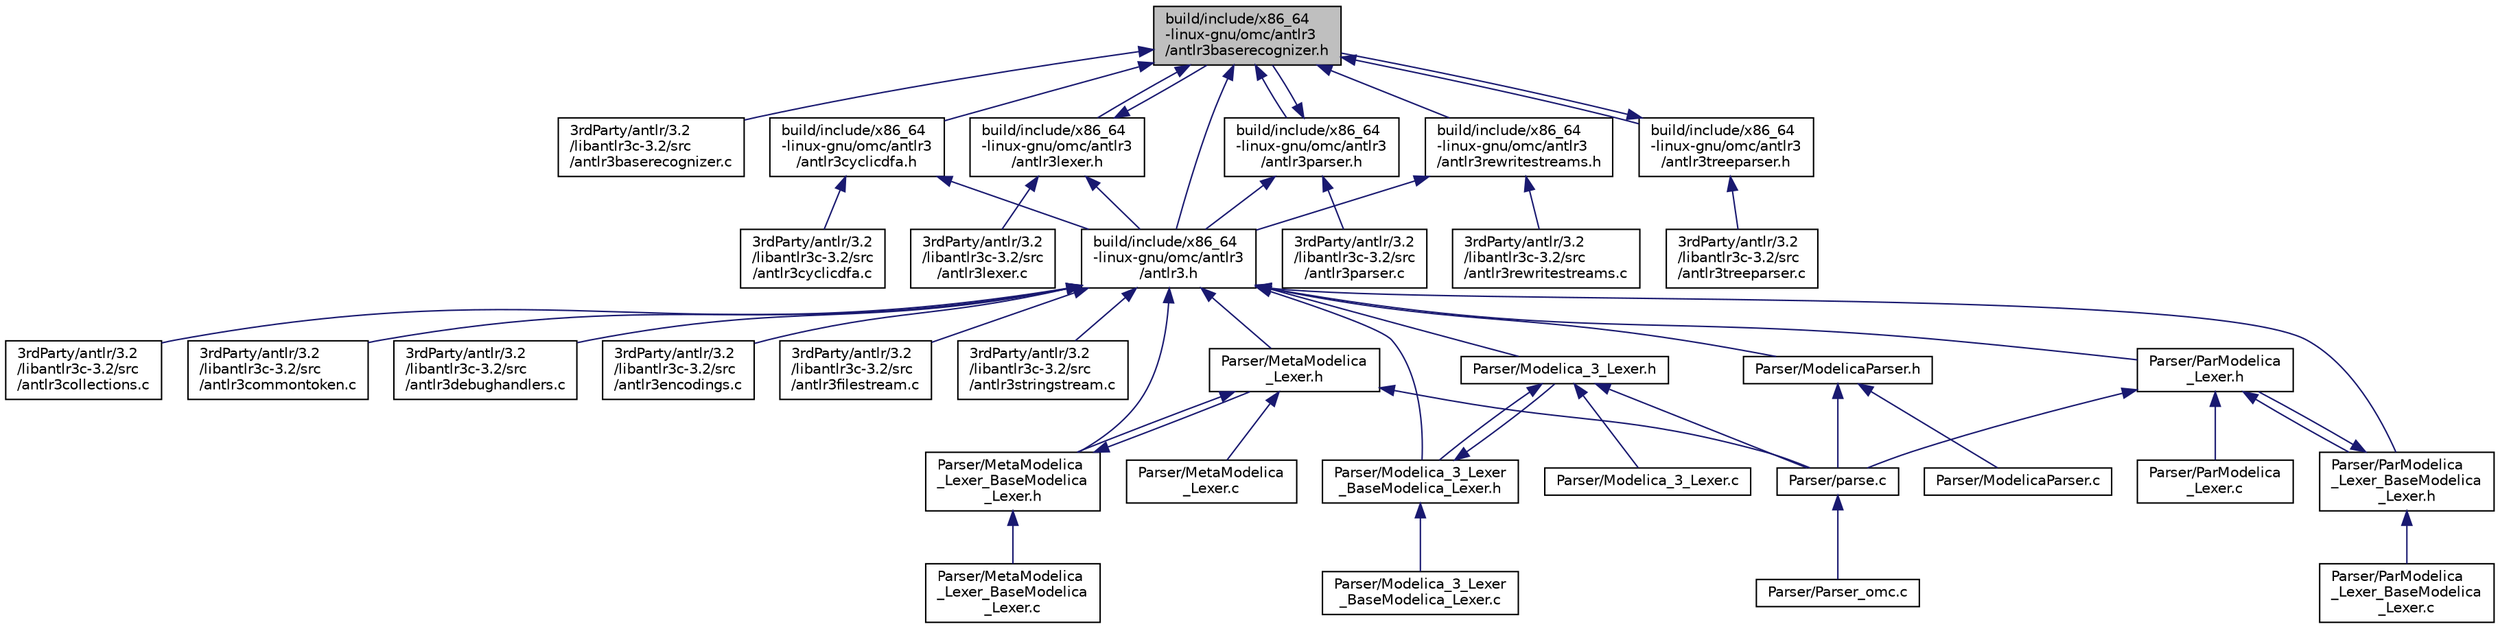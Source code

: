 digraph "build/include/x86_64-linux-gnu/omc/antlr3/antlr3baserecognizer.h"
{
  edge [fontname="Helvetica",fontsize="10",labelfontname="Helvetica",labelfontsize="10"];
  node [fontname="Helvetica",fontsize="10",shape=record];
  Node42 [label="build/include/x86_64\l-linux-gnu/omc/antlr3\l/antlr3baserecognizer.h",height=0.2,width=0.4,color="black", fillcolor="grey75", style="filled", fontcolor="black"];
  Node42 -> Node43 [dir="back",color="midnightblue",fontsize="10",style="solid",fontname="Helvetica"];
  Node43 [label="3rdParty/antlr/3.2\l/libantlr3c-3.2/src\l/antlr3baserecognizer.c",height=0.2,width=0.4,color="black", fillcolor="white", style="filled",URL="$d6/d88/antlr3baserecognizer_8c.html"];
  Node42 -> Node44 [dir="back",color="midnightblue",fontsize="10",style="solid",fontname="Helvetica"];
  Node44 [label="build/include/x86_64\l-linux-gnu/omc/antlr3\l/antlr3.h",height=0.2,width=0.4,color="black", fillcolor="white", style="filled",URL="$dc/d25/build_2include_2x86__64-linux-gnu_2omc_2antlr3_2antlr3_8h.html"];
  Node44 -> Node45 [dir="back",color="midnightblue",fontsize="10",style="solid",fontname="Helvetica"];
  Node45 [label="3rdParty/antlr/3.2\l/libantlr3c-3.2/src\l/antlr3collections.c",height=0.2,width=0.4,color="black", fillcolor="white", style="filled",URL="$dc/d57/antlr3collections_8c.html"];
  Node44 -> Node46 [dir="back",color="midnightblue",fontsize="10",style="solid",fontname="Helvetica"];
  Node46 [label="3rdParty/antlr/3.2\l/libantlr3c-3.2/src\l/antlr3commontoken.c",height=0.2,width=0.4,color="black", fillcolor="white", style="filled",URL="$dd/ddc/antlr3commontoken_8c.html"];
  Node44 -> Node47 [dir="back",color="midnightblue",fontsize="10",style="solid",fontname="Helvetica"];
  Node47 [label="3rdParty/antlr/3.2\l/libantlr3c-3.2/src\l/antlr3debughandlers.c",height=0.2,width=0.4,color="black", fillcolor="white", style="filled",URL="$d7/dd3/antlr3debughandlers_8c.html"];
  Node44 -> Node48 [dir="back",color="midnightblue",fontsize="10",style="solid",fontname="Helvetica"];
  Node48 [label="3rdParty/antlr/3.2\l/libantlr3c-3.2/src\l/antlr3encodings.c",height=0.2,width=0.4,color="black", fillcolor="white", style="filled",URL="$d5/d48/antlr3encodings_8c.html"];
  Node44 -> Node49 [dir="back",color="midnightblue",fontsize="10",style="solid",fontname="Helvetica"];
  Node49 [label="3rdParty/antlr/3.2\l/libantlr3c-3.2/src\l/antlr3filestream.c",height=0.2,width=0.4,color="black", fillcolor="white", style="filled",URL="$d4/db3/antlr3filestream_8c.html",tooltip="The ANTLR3 C filestream is used when the source character stream is a filesystem based input set and ..."];
  Node44 -> Node50 [dir="back",color="midnightblue",fontsize="10",style="solid",fontname="Helvetica"];
  Node50 [label="3rdParty/antlr/3.2\l/libantlr3c-3.2/src\l/antlr3stringstream.c",height=0.2,width=0.4,color="black", fillcolor="white", style="filled",URL="$d2/d1c/antlr3stringstream_8c.html"];
  Node44 -> Node51 [dir="back",color="midnightblue",fontsize="10",style="solid",fontname="Helvetica"];
  Node51 [label="Parser/MetaModelica\l_Lexer.h",height=0.2,width=0.4,color="black", fillcolor="white", style="filled",URL="$d4/dce/_meta_modelica___lexer_8h.html"];
  Node51 -> Node52 [dir="back",color="midnightblue",fontsize="10",style="solid",fontname="Helvetica"];
  Node52 [label="Parser/MetaModelica\l_Lexer.c",height=0.2,width=0.4,color="black", fillcolor="white", style="filled",URL="$df/d26/_meta_modelica___lexer_8c.html"];
  Node51 -> Node53 [dir="back",color="midnightblue",fontsize="10",style="solid",fontname="Helvetica"];
  Node53 [label="Parser/MetaModelica\l_Lexer_BaseModelica\l_Lexer.h",height=0.2,width=0.4,color="black", fillcolor="white", style="filled",URL="$de/d95/_meta_modelica___lexer___base_modelica___lexer_8h.html"];
  Node53 -> Node51 [dir="back",color="midnightblue",fontsize="10",style="solid",fontname="Helvetica"];
  Node53 -> Node54 [dir="back",color="midnightblue",fontsize="10",style="solid",fontname="Helvetica"];
  Node54 [label="Parser/MetaModelica\l_Lexer_BaseModelica\l_Lexer.c",height=0.2,width=0.4,color="black", fillcolor="white", style="filled",URL="$df/db5/_meta_modelica___lexer___base_modelica___lexer_8c.html"];
  Node51 -> Node55 [dir="back",color="midnightblue",fontsize="10",style="solid",fontname="Helvetica"];
  Node55 [label="Parser/parse.c",height=0.2,width=0.4,color="black", fillcolor="white", style="filled",URL="$d9/db9/_parser_2parse_8c.html"];
  Node55 -> Node56 [dir="back",color="midnightblue",fontsize="10",style="solid",fontname="Helvetica"];
  Node56 [label="Parser/Parser_omc.c",height=0.2,width=0.4,color="black", fillcolor="white", style="filled",URL="$d8/def/_parser__omc_8c.html"];
  Node44 -> Node53 [dir="back",color="midnightblue",fontsize="10",style="solid",fontname="Helvetica"];
  Node44 -> Node57 [dir="back",color="midnightblue",fontsize="10",style="solid",fontname="Helvetica"];
  Node57 [label="Parser/Modelica_3_Lexer.h",height=0.2,width=0.4,color="black", fillcolor="white", style="filled",URL="$d1/d97/_modelica__3___lexer_8h.html"];
  Node57 -> Node58 [dir="back",color="midnightblue",fontsize="10",style="solid",fontname="Helvetica"];
  Node58 [label="Parser/Modelica_3_Lexer.c",height=0.2,width=0.4,color="black", fillcolor="white", style="filled",URL="$d2/dad/_modelica__3___lexer_8c.html"];
  Node57 -> Node59 [dir="back",color="midnightblue",fontsize="10",style="solid",fontname="Helvetica"];
  Node59 [label="Parser/Modelica_3_Lexer\l_BaseModelica_Lexer.h",height=0.2,width=0.4,color="black", fillcolor="white", style="filled",URL="$d5/d25/_modelica__3___lexer___base_modelica___lexer_8h.html"];
  Node59 -> Node57 [dir="back",color="midnightblue",fontsize="10",style="solid",fontname="Helvetica"];
  Node59 -> Node60 [dir="back",color="midnightblue",fontsize="10",style="solid",fontname="Helvetica"];
  Node60 [label="Parser/Modelica_3_Lexer\l_BaseModelica_Lexer.c",height=0.2,width=0.4,color="black", fillcolor="white", style="filled",URL="$de/d7d/_modelica__3___lexer___base_modelica___lexer_8c.html"];
  Node57 -> Node55 [dir="back",color="midnightblue",fontsize="10",style="solid",fontname="Helvetica"];
  Node44 -> Node59 [dir="back",color="midnightblue",fontsize="10",style="solid",fontname="Helvetica"];
  Node44 -> Node61 [dir="back",color="midnightblue",fontsize="10",style="solid",fontname="Helvetica"];
  Node61 [label="Parser/ModelicaParser.h",height=0.2,width=0.4,color="black", fillcolor="white", style="filled",URL="$d7/d6e/_modelica_parser_8h.html"];
  Node61 -> Node62 [dir="back",color="midnightblue",fontsize="10",style="solid",fontname="Helvetica"];
  Node62 [label="Parser/ModelicaParser.c",height=0.2,width=0.4,color="black", fillcolor="white", style="filled",URL="$d6/d37/_modelica_parser_8c.html"];
  Node61 -> Node55 [dir="back",color="midnightblue",fontsize="10",style="solid",fontname="Helvetica"];
  Node44 -> Node63 [dir="back",color="midnightblue",fontsize="10",style="solid",fontname="Helvetica"];
  Node63 [label="Parser/ParModelica\l_Lexer.h",height=0.2,width=0.4,color="black", fillcolor="white", style="filled",URL="$d5/d88/_par_modelica___lexer_8h.html"];
  Node63 -> Node64 [dir="back",color="midnightblue",fontsize="10",style="solid",fontname="Helvetica"];
  Node64 [label="Parser/ParModelica\l_Lexer.c",height=0.2,width=0.4,color="black", fillcolor="white", style="filled",URL="$de/d93/_par_modelica___lexer_8c.html"];
  Node63 -> Node65 [dir="back",color="midnightblue",fontsize="10",style="solid",fontname="Helvetica"];
  Node65 [label="Parser/ParModelica\l_Lexer_BaseModelica\l_Lexer.h",height=0.2,width=0.4,color="black", fillcolor="white", style="filled",URL="$dc/d6e/_par_modelica___lexer___base_modelica___lexer_8h.html"];
  Node65 -> Node63 [dir="back",color="midnightblue",fontsize="10",style="solid",fontname="Helvetica"];
  Node65 -> Node66 [dir="back",color="midnightblue",fontsize="10",style="solid",fontname="Helvetica"];
  Node66 [label="Parser/ParModelica\l_Lexer_BaseModelica\l_Lexer.c",height=0.2,width=0.4,color="black", fillcolor="white", style="filled",URL="$de/da6/_par_modelica___lexer___base_modelica___lexer_8c.html"];
  Node63 -> Node55 [dir="back",color="midnightblue",fontsize="10",style="solid",fontname="Helvetica"];
  Node44 -> Node65 [dir="back",color="midnightblue",fontsize="10",style="solid",fontname="Helvetica"];
  Node42 -> Node67 [dir="back",color="midnightblue",fontsize="10",style="solid",fontname="Helvetica"];
  Node67 [label="build/include/x86_64\l-linux-gnu/omc/antlr3\l/antlr3cyclicdfa.h",height=0.2,width=0.4,color="black", fillcolor="white", style="filled",URL="$dc/de6/build_2include_2x86__64-linux-gnu_2omc_2antlr3_2antlr3cyclicdfa_8h.html"];
  Node67 -> Node68 [dir="back",color="midnightblue",fontsize="10",style="solid",fontname="Helvetica"];
  Node68 [label="3rdParty/antlr/3.2\l/libantlr3c-3.2/src\l/antlr3cyclicdfa.c",height=0.2,width=0.4,color="black", fillcolor="white", style="filled",URL="$d6/d1b/antlr3cyclicdfa_8c.html"];
  Node67 -> Node44 [dir="back",color="midnightblue",fontsize="10",style="solid",fontname="Helvetica"];
  Node42 -> Node69 [dir="back",color="midnightblue",fontsize="10",style="solid",fontname="Helvetica"];
  Node69 [label="build/include/x86_64\l-linux-gnu/omc/antlr3\l/antlr3lexer.h",height=0.2,width=0.4,color="black", fillcolor="white", style="filled",URL="$d0/de5/build_2include_2x86__64-linux-gnu_2omc_2antlr3_2antlr3lexer_8h.html"];
  Node69 -> Node70 [dir="back",color="midnightblue",fontsize="10",style="solid",fontname="Helvetica"];
  Node70 [label="3rdParty/antlr/3.2\l/libantlr3c-3.2/src\l/antlr3lexer.c",height=0.2,width=0.4,color="black", fillcolor="white", style="filled",URL="$dc/d73/antlr3lexer_8c.html"];
  Node69 -> Node44 [dir="back",color="midnightblue",fontsize="10",style="solid",fontname="Helvetica"];
  Node69 -> Node42 [dir="back",color="midnightblue",fontsize="10",style="solid",fontname="Helvetica"];
  Node42 -> Node71 [dir="back",color="midnightblue",fontsize="10",style="solid",fontname="Helvetica"];
  Node71 [label="build/include/x86_64\l-linux-gnu/omc/antlr3\l/antlr3parser.h",height=0.2,width=0.4,color="black", fillcolor="white", style="filled",URL="$de/d69/build_2include_2x86__64-linux-gnu_2omc_2antlr3_2antlr3parser_8h.html"];
  Node71 -> Node72 [dir="back",color="midnightblue",fontsize="10",style="solid",fontname="Helvetica"];
  Node72 [label="3rdParty/antlr/3.2\l/libantlr3c-3.2/src\l/antlr3parser.c",height=0.2,width=0.4,color="black", fillcolor="white", style="filled",URL="$d3/db9/antlr3parser_8c.html"];
  Node71 -> Node44 [dir="back",color="midnightblue",fontsize="10",style="solid",fontname="Helvetica"];
  Node71 -> Node42 [dir="back",color="midnightblue",fontsize="10",style="solid",fontname="Helvetica"];
  Node42 -> Node73 [dir="back",color="midnightblue",fontsize="10",style="solid",fontname="Helvetica"];
  Node73 [label="build/include/x86_64\l-linux-gnu/omc/antlr3\l/antlr3rewritestreams.h",height=0.2,width=0.4,color="black", fillcolor="white", style="filled",URL="$d4/dc6/build_2include_2x86__64-linux-gnu_2omc_2antlr3_2antlr3rewritestreams_8h.html"];
  Node73 -> Node74 [dir="back",color="midnightblue",fontsize="10",style="solid",fontname="Helvetica"];
  Node74 [label="3rdParty/antlr/3.2\l/libantlr3c-3.2/src\l/antlr3rewritestreams.c",height=0.2,width=0.4,color="black", fillcolor="white", style="filled",URL="$d7/d05/antlr3rewritestreams_8c.html"];
  Node73 -> Node44 [dir="back",color="midnightblue",fontsize="10",style="solid",fontname="Helvetica"];
  Node42 -> Node75 [dir="back",color="midnightblue",fontsize="10",style="solid",fontname="Helvetica"];
  Node75 [label="build/include/x86_64\l-linux-gnu/omc/antlr3\l/antlr3treeparser.h",height=0.2,width=0.4,color="black", fillcolor="white", style="filled",URL="$d4/d70/build_2include_2x86__64-linux-gnu_2omc_2antlr3_2antlr3treeparser_8h.html"];
  Node75 -> Node76 [dir="back",color="midnightblue",fontsize="10",style="solid",fontname="Helvetica"];
  Node76 [label="3rdParty/antlr/3.2\l/libantlr3c-3.2/src\l/antlr3treeparser.c",height=0.2,width=0.4,color="black", fillcolor="white", style="filled",URL="$d4/d26/antlr3treeparser_8c.html"];
  Node75 -> Node42 [dir="back",color="midnightblue",fontsize="10",style="solid",fontname="Helvetica"];
}
